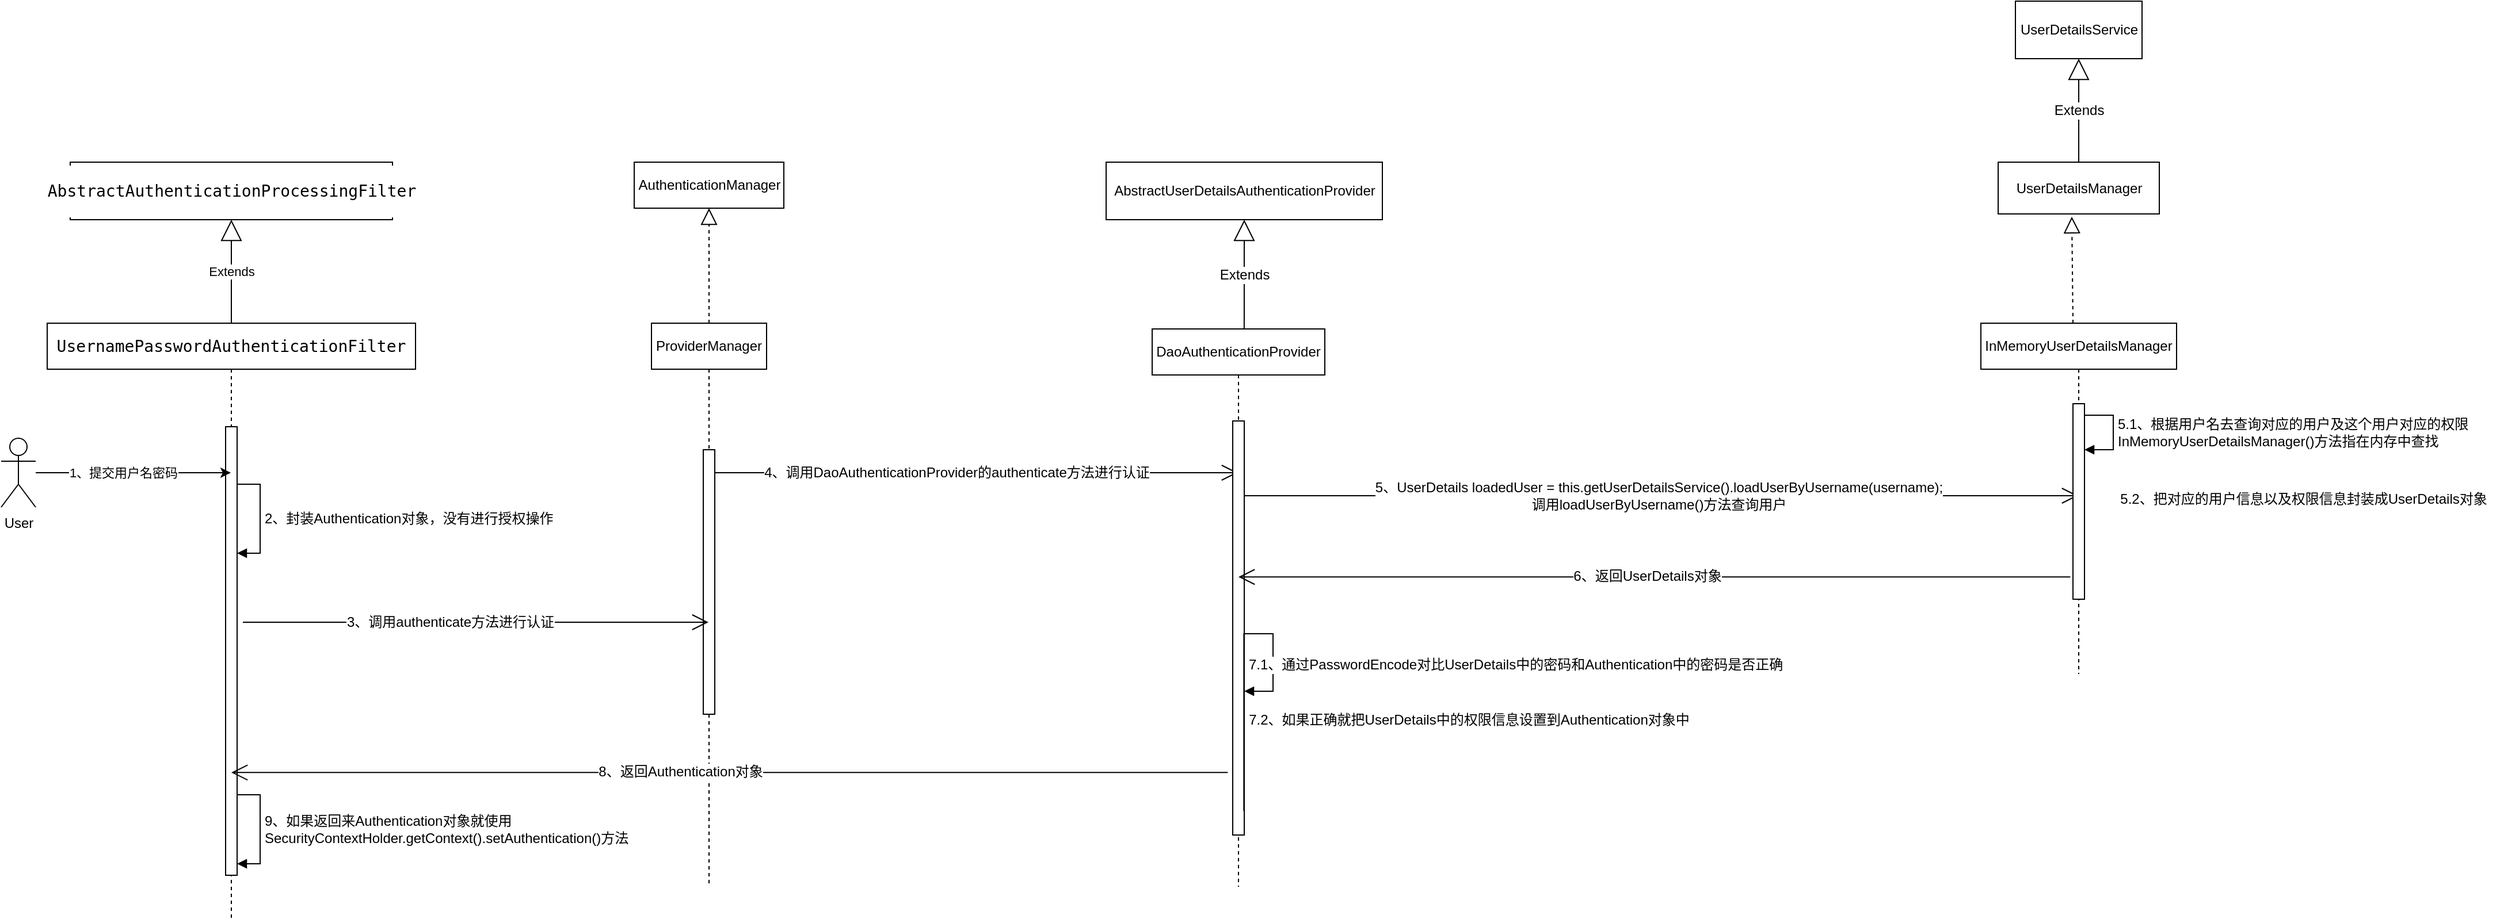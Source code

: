 <mxfile version="20.6.2" type="github">
  <diagram id="kLP8qakzrDYC7eFiV1lC" name="第 1 页">
    <mxGraphModel dx="1027" dy="483" grid="1" gridSize="10" guides="1" tooltips="1" connect="1" arrows="1" fold="1" page="1" pageScale="1" pageWidth="827" pageHeight="1169" math="0" shadow="0">
      <root>
        <mxCell id="0" />
        <mxCell id="1" parent="0" />
        <mxCell id="ZFVzueByNY8ZGJYjlOSb-11" value="&lt;pre style=&quot;font-family: &amp;quot;JetBrains Mono&amp;quot;, monospace;&quot;&gt;&lt;font style=&quot;background-color: rgb(255, 255, 255); font-size: 14px;&quot;&gt;UsernamePasswordAuthenticationFilter&lt;/font&gt;&lt;/pre&gt;" style="shape=umlLifeline;perimeter=lifelinePerimeter;whiteSpace=wrap;html=1;container=1;collapsible=0;recursiveResize=0;outlineConnect=0;" parent="1" vertex="1">
          <mxGeometry x="50" y="290" width="320" height="520" as="geometry" />
        </mxCell>
        <mxCell id="Gpq5c_7kHIedRwNDp9xH-56" value="" style="html=1;points=[];perimeter=orthogonalPerimeter;labelBackgroundColor=#FFFFFF;fontSize=12;fontColor=#000000;" vertex="1" parent="ZFVzueByNY8ZGJYjlOSb-11">
          <mxGeometry x="155" y="90" width="10" height="390" as="geometry" />
        </mxCell>
        <mxCell id="Gpq5c_7kHIedRwNDp9xH-57" value="2、封装Authentication对象，没有进行授权操作" style="edgeStyle=orthogonalEdgeStyle;html=1;align=left;spacingLeft=2;endArrow=block;rounded=0;labelBackgroundColor=#FFFFFF;fontSize=12;fontColor=#000000;" edge="1" parent="ZFVzueByNY8ZGJYjlOSb-11">
          <mxGeometry relative="1" as="geometry">
            <mxPoint x="165" y="140" as="sourcePoint" />
            <Array as="points">
              <mxPoint x="185" y="140" />
              <mxPoint x="185" y="200" />
            </Array>
            <mxPoint x="165" y="200" as="targetPoint" />
          </mxGeometry>
        </mxCell>
        <mxCell id="Gpq5c_7kHIedRwNDp9xH-58" value="9、如果返回来Authentication对象就使用&lt;br&gt;SecurityContextHolder.getContext().setAuthentication()方法" style="edgeStyle=orthogonalEdgeStyle;html=1;align=left;spacingLeft=2;endArrow=block;rounded=0;labelBackgroundColor=#FFFFFF;fontSize=12;fontColor=#000000;" edge="1" parent="ZFVzueByNY8ZGJYjlOSb-11">
          <mxGeometry relative="1" as="geometry">
            <mxPoint x="165" y="410" as="sourcePoint" />
            <Array as="points">
              <mxPoint x="185" y="410" />
              <mxPoint x="185" y="470" />
            </Array>
            <mxPoint x="165" y="470" as="targetPoint" />
          </mxGeometry>
        </mxCell>
        <mxCell id="Gpq5c_7kHIedRwNDp9xH-1" value="Extends" style="endArrow=block;endSize=16;endFill=0;html=1;rounded=0;fontSize=11;fontColor=#000000;exitX=0.5;exitY=0;exitDx=0;exitDy=0;exitPerimeter=0;entryX=0.5;entryY=1;entryDx=0;entryDy=0;" edge="1" parent="1" source="ZFVzueByNY8ZGJYjlOSb-11" target="Gpq5c_7kHIedRwNDp9xH-2">
          <mxGeometry width="160" relative="1" as="geometry">
            <mxPoint x="160" y="60" as="sourcePoint" />
            <mxPoint x="170" y="210" as="targetPoint" />
          </mxGeometry>
        </mxCell>
        <mxCell id="Gpq5c_7kHIedRwNDp9xH-2" value="&lt;pre style=&quot;font-family: &amp;quot;JetBrains Mono&amp;quot;, monospace; font-size: 10.5pt;&quot;&gt;&lt;font style=&quot;background-color: rgb(255, 255, 255);&quot;&gt;AbstractAuthenticationProcessingFilter&lt;/font&gt;&lt;/pre&gt;" style="html=1;labelBackgroundColor=#FFFFFF;fontSize=11;fontColor=#000000;" vertex="1" parent="1">
          <mxGeometry x="70" y="150" width="280" height="50" as="geometry" />
        </mxCell>
        <mxCell id="Gpq5c_7kHIedRwNDp9xH-5" value="User" style="shape=umlActor;verticalLabelPosition=bottom;verticalAlign=top;html=1;outlineConnect=0;labelBackgroundColor=#FFFFFF;fontColor=#000000;" vertex="1" parent="1">
          <mxGeometry x="10" y="390" width="30" height="60" as="geometry" />
        </mxCell>
        <mxCell id="Gpq5c_7kHIedRwNDp9xH-6" value="" style="endArrow=classic;html=1;rounded=0;fontColor=#000000;" edge="1" parent="1" source="Gpq5c_7kHIedRwNDp9xH-5" target="ZFVzueByNY8ZGJYjlOSb-11">
          <mxGeometry width="50" height="50" relative="1" as="geometry">
            <mxPoint x="70" y="460" as="sourcePoint" />
            <mxPoint x="120" y="410" as="targetPoint" />
          </mxGeometry>
        </mxCell>
        <mxCell id="Gpq5c_7kHIedRwNDp9xH-7" value="1、提交用户名密码" style="edgeLabel;html=1;align=center;verticalAlign=middle;resizable=0;points=[];fontColor=#000000;" vertex="1" connectable="0" parent="Gpq5c_7kHIedRwNDp9xH-6">
          <mxGeometry x="-0.251" y="-1" relative="1" as="geometry">
            <mxPoint x="12" y="-1" as="offset" />
          </mxGeometry>
        </mxCell>
        <mxCell id="Gpq5c_7kHIedRwNDp9xH-14" value="&lt;div&gt;AuthenticationManager&lt;/div&gt;" style="html=1;labelBackgroundColor=#FFFFFF;fontSize=12;fontColor=#000000;" vertex="1" parent="1">
          <mxGeometry x="560" y="150" width="130" height="40" as="geometry" />
        </mxCell>
        <mxCell id="Gpq5c_7kHIedRwNDp9xH-16" value="" style="endArrow=block;dashed=1;endFill=0;endSize=12;html=1;rounded=0;labelBackgroundColor=#FFFFFF;fontSize=12;fontColor=#000000;exitX=0.5;exitY=0;exitDx=0;exitDy=0;entryX=0.5;entryY=1;entryDx=0;entryDy=0;" edge="1" parent="1" target="Gpq5c_7kHIedRwNDp9xH-14">
          <mxGeometry width="160" relative="1" as="geometry">
            <mxPoint x="625" y="290" as="sourcePoint" />
            <mxPoint x="740" y="240" as="targetPoint" />
            <Array as="points">
              <mxPoint x="625" y="240" />
            </Array>
          </mxGeometry>
        </mxCell>
        <mxCell id="Gpq5c_7kHIedRwNDp9xH-17" value="&lt;span style=&quot;&quot;&gt;ProviderManager&lt;/span&gt;" style="shape=umlLifeline;perimeter=lifelinePerimeter;whiteSpace=wrap;html=1;container=1;collapsible=0;recursiveResize=0;outlineConnect=0;labelBackgroundColor=#FFFFFF;fontSize=12;fontColor=#000000;" vertex="1" parent="1">
          <mxGeometry x="575" y="290" width="100" height="490" as="geometry" />
        </mxCell>
        <mxCell id="Gpq5c_7kHIedRwNDp9xH-19" value="" style="html=1;points=[];perimeter=orthogonalPerimeter;labelBackgroundColor=#FFFFFF;fontSize=12;fontColor=#000000;" vertex="1" parent="Gpq5c_7kHIedRwNDp9xH-17">
          <mxGeometry x="45" y="110" width="10" height="230" as="geometry" />
        </mxCell>
        <mxCell id="Gpq5c_7kHIedRwNDp9xH-20" value="" style="endArrow=open;endFill=1;endSize=12;html=1;rounded=0;labelBackgroundColor=#FFFFFF;fontSize=12;fontColor=#000000;" edge="1" parent="Gpq5c_7kHIedRwNDp9xH-17" target="Gpq5c_7kHIedRwNDp9xH-18">
          <mxGeometry width="160" relative="1" as="geometry">
            <mxPoint x="55" y="130" as="sourcePoint" />
            <mxPoint x="215" y="130" as="targetPoint" />
          </mxGeometry>
        </mxCell>
        <mxCell id="Gpq5c_7kHIedRwNDp9xH-29" value="4、调用DaoAuthenticationProvider的authenticate方法进行认证" style="edgeLabel;html=1;align=center;verticalAlign=middle;resizable=0;points=[];fontSize=12;fontColor=#000000;" vertex="1" connectable="0" parent="Gpq5c_7kHIedRwNDp9xH-20">
          <mxGeometry x="-0.555" y="-1" relative="1" as="geometry">
            <mxPoint x="109" y="-1" as="offset" />
          </mxGeometry>
        </mxCell>
        <mxCell id="Gpq5c_7kHIedRwNDp9xH-18" value="DaoAuthenticationProvider" style="shape=umlLifeline;perimeter=lifelinePerimeter;whiteSpace=wrap;html=1;container=1;collapsible=0;recursiveResize=0;outlineConnect=0;labelBackgroundColor=#FFFFFF;fontSize=12;fontColor=#000000;" vertex="1" parent="1">
          <mxGeometry x="1010" y="295" width="150" height="485" as="geometry" />
        </mxCell>
        <mxCell id="Gpq5c_7kHIedRwNDp9xH-27" value="" style="html=1;points=[];perimeter=orthogonalPerimeter;labelBackgroundColor=#FFFFFF;fontSize=12;fontColor=#000000;" vertex="1" parent="Gpq5c_7kHIedRwNDp9xH-18">
          <mxGeometry x="70" y="80" width="10" height="360" as="geometry" />
        </mxCell>
        <mxCell id="Gpq5c_7kHIedRwNDp9xH-28" value="7.1、通过PasswordEncode对比UserDetails中的密码和Authentication中的密码是否正确" style="edgeStyle=orthogonalEdgeStyle;html=1;align=left;spacingLeft=2;endArrow=block;rounded=0;labelBackgroundColor=#FFFFFF;fontSize=12;fontColor=#000000;exitX=0.967;exitY=0.942;exitDx=0;exitDy=0;exitPerimeter=0;" edge="1" parent="Gpq5c_7kHIedRwNDp9xH-18" source="Gpq5c_7kHIedRwNDp9xH-27">
          <mxGeometry relative="1" as="geometry">
            <mxPoint x="75" y="110" as="sourcePoint" />
            <Array as="points">
              <mxPoint x="80" y="265" />
              <mxPoint x="105" y="265" />
              <mxPoint x="105" y="315" />
            </Array>
            <mxPoint x="80" y="315" as="targetPoint" />
          </mxGeometry>
        </mxCell>
        <mxCell id="Gpq5c_7kHIedRwNDp9xH-43" value="" style="endArrow=open;endFill=1;endSize=12;html=1;rounded=0;labelBackgroundColor=#FFFFFF;fontSize=12;fontColor=#000000;" edge="1" parent="Gpq5c_7kHIedRwNDp9xH-18" target="Gpq5c_7kHIedRwNDp9xH-32">
          <mxGeometry width="160" relative="1" as="geometry">
            <mxPoint x="80" y="145" as="sourcePoint" />
            <mxPoint x="240" y="145" as="targetPoint" />
          </mxGeometry>
        </mxCell>
        <mxCell id="Gpq5c_7kHIedRwNDp9xH-44" value="5、UserDetails loadedUser = this.getUserDetailsService().loadUserByUsername(username);&lt;br&gt;调用loadUserByUsername()方法查询用户" style="edgeLabel;html=1;align=center;verticalAlign=middle;resizable=0;points=[];fontSize=12;fontColor=#000000;" vertex="1" connectable="0" parent="Gpq5c_7kHIedRwNDp9xH-43">
          <mxGeometry x="-0.313" y="-1" relative="1" as="geometry">
            <mxPoint x="111" y="-1" as="offset" />
          </mxGeometry>
        </mxCell>
        <mxCell id="Gpq5c_7kHIedRwNDp9xH-23" value="AbstractUserDetailsAuthenticationProvider" style="html=1;labelBackgroundColor=#FFFFFF;fontSize=12;fontColor=#000000;" vertex="1" parent="1">
          <mxGeometry x="970" y="150" width="240" height="50" as="geometry" />
        </mxCell>
        <mxCell id="Gpq5c_7kHIedRwNDp9xH-26" value="Extends" style="endArrow=block;endSize=16;endFill=0;html=1;rounded=0;labelBackgroundColor=#FFFFFF;fontSize=12;fontColor=#000000;exitX=0.533;exitY=0;exitDx=0;exitDy=0;exitPerimeter=0;entryX=0.5;entryY=1;entryDx=0;entryDy=0;" edge="1" parent="1" source="Gpq5c_7kHIedRwNDp9xH-18" target="Gpq5c_7kHIedRwNDp9xH-23">
          <mxGeometry width="160" relative="1" as="geometry">
            <mxPoint x="1080" y="255" as="sourcePoint" />
            <mxPoint x="1240" y="255" as="targetPoint" />
          </mxGeometry>
        </mxCell>
        <mxCell id="Gpq5c_7kHIedRwNDp9xH-31" value="UserDetailsManager" style="html=1;labelBackgroundColor=#FFFFFF;fontSize=12;fontColor=#000000;" vertex="1" parent="1">
          <mxGeometry x="1745" y="150" width="140" height="45" as="geometry" />
        </mxCell>
        <mxCell id="Gpq5c_7kHIedRwNDp9xH-32" value="&lt;span style=&quot;&quot;&gt;InMemoryUserDetailsManager&lt;/span&gt;" style="shape=umlLifeline;perimeter=lifelinePerimeter;whiteSpace=wrap;html=1;container=1;collapsible=0;recursiveResize=0;outlineConnect=0;labelBackgroundColor=#FFFFFF;fontSize=12;fontColor=#000000;" vertex="1" parent="1">
          <mxGeometry x="1730" y="290" width="170" height="305" as="geometry" />
        </mxCell>
        <mxCell id="Gpq5c_7kHIedRwNDp9xH-41" value="" style="html=1;points=[];perimeter=orthogonalPerimeter;labelBackgroundColor=#FFFFFF;fontSize=12;fontColor=#000000;" vertex="1" parent="Gpq5c_7kHIedRwNDp9xH-32">
          <mxGeometry x="80" y="70" width="10" height="170" as="geometry" />
        </mxCell>
        <mxCell id="Gpq5c_7kHIedRwNDp9xH-42" value="5.1、根据用户名去查询对应的用户及这个用户对应的权限&lt;br&gt;InMemoryUserDetailsManager()方法指在内存中查找" style="edgeStyle=orthogonalEdgeStyle;html=1;align=left;spacingLeft=2;endArrow=block;rounded=0;labelBackgroundColor=#FFFFFF;fontSize=12;fontColor=#000000;" edge="1" parent="Gpq5c_7kHIedRwNDp9xH-32">
          <mxGeometry relative="1" as="geometry">
            <mxPoint x="90" y="80" as="sourcePoint" />
            <Array as="points">
              <mxPoint x="90" y="80" />
              <mxPoint x="115" y="80" />
              <mxPoint x="115" y="110" />
            </Array>
            <mxPoint x="90" y="110" as="targetPoint" />
          </mxGeometry>
        </mxCell>
        <mxCell id="Gpq5c_7kHIedRwNDp9xH-33" value="" style="endArrow=block;dashed=1;endFill=0;endSize=12;html=1;rounded=0;labelBackgroundColor=#FFFFFF;fontSize=12;fontColor=#000000;entryX=0.457;entryY=1.053;entryDx=0;entryDy=0;entryPerimeter=0;" edge="1" parent="1" target="Gpq5c_7kHIedRwNDp9xH-31">
          <mxGeometry width="160" relative="1" as="geometry">
            <mxPoint x="1810" y="290" as="sourcePoint" />
            <mxPoint x="1950" y="240" as="targetPoint" />
          </mxGeometry>
        </mxCell>
        <mxCell id="Gpq5c_7kHIedRwNDp9xH-34" value="UserDetailsService" style="html=1;labelBackgroundColor=#FFFFFF;fontSize=12;fontColor=#000000;" vertex="1" parent="1">
          <mxGeometry x="1760" y="10" width="110" height="50" as="geometry" />
        </mxCell>
        <mxCell id="Gpq5c_7kHIedRwNDp9xH-36" value="Extends" style="endArrow=block;endSize=16;endFill=0;html=1;rounded=0;labelBackgroundColor=#FFFFFF;fontSize=12;fontColor=#000000;exitX=0.5;exitY=0;exitDx=0;exitDy=0;entryX=0.5;entryY=1;entryDx=0;entryDy=0;" edge="1" parent="1" source="Gpq5c_7kHIedRwNDp9xH-31" target="Gpq5c_7kHIedRwNDp9xH-34">
          <mxGeometry width="160" relative="1" as="geometry">
            <mxPoint x="1810" y="110" as="sourcePoint" />
            <mxPoint x="1970" y="110" as="targetPoint" />
          </mxGeometry>
        </mxCell>
        <mxCell id="Gpq5c_7kHIedRwNDp9xH-45" value="5.2、把对应的用户信息以及权限信息封装成UserDetails对象" style="text;html=1;align=center;verticalAlign=middle;resizable=0;points=[];autosize=1;strokeColor=none;fillColor=none;fontSize=12;fontColor=#000000;" vertex="1" parent="1">
          <mxGeometry x="1840" y="427.5" width="340" height="30" as="geometry" />
        </mxCell>
        <mxCell id="Gpq5c_7kHIedRwNDp9xH-46" value="" style="endArrow=open;endFill=1;endSize=12;html=1;rounded=0;labelBackgroundColor=#FFFFFF;fontSize=12;fontColor=#000000;exitX=-0.233;exitY=0.886;exitDx=0;exitDy=0;exitPerimeter=0;" edge="1" parent="1" source="Gpq5c_7kHIedRwNDp9xH-41" target="Gpq5c_7kHIedRwNDp9xH-18">
          <mxGeometry width="160" relative="1" as="geometry">
            <mxPoint x="1420" y="510" as="sourcePoint" />
            <mxPoint x="1580" y="510" as="targetPoint" />
          </mxGeometry>
        </mxCell>
        <mxCell id="Gpq5c_7kHIedRwNDp9xH-47" value="6、返回UserDetails对象" style="edgeLabel;html=1;align=center;verticalAlign=middle;resizable=0;points=[];fontSize=12;fontColor=#000000;" vertex="1" connectable="0" parent="Gpq5c_7kHIedRwNDp9xH-46">
          <mxGeometry x="0.28" y="2" relative="1" as="geometry">
            <mxPoint x="95" y="-3" as="offset" />
          </mxGeometry>
        </mxCell>
        <mxCell id="Gpq5c_7kHIedRwNDp9xH-49" value="7.2、如果正确就把UserDetails中的权限信息设置到Authentication对象中" style="text;html=1;align=center;verticalAlign=middle;resizable=0;points=[];autosize=1;strokeColor=none;fillColor=none;fontSize=12;fontColor=#000000;" vertex="1" parent="1">
          <mxGeometry x="1080" y="620" width="410" height="30" as="geometry" />
        </mxCell>
        <mxCell id="Gpq5c_7kHIedRwNDp9xH-51" value="" style="endArrow=open;endFill=1;endSize=12;html=1;rounded=0;labelBackgroundColor=#FFFFFF;fontSize=12;fontColor=#000000;exitX=-0.433;exitY=0.849;exitDx=0;exitDy=0;exitPerimeter=0;" edge="1" parent="1" source="Gpq5c_7kHIedRwNDp9xH-27" target="ZFVzueByNY8ZGJYjlOSb-11">
          <mxGeometry width="160" relative="1" as="geometry">
            <mxPoint x="840" y="680" as="sourcePoint" />
            <mxPoint x="1000" y="680" as="targetPoint" />
          </mxGeometry>
        </mxCell>
        <mxCell id="Gpq5c_7kHIedRwNDp9xH-52" value="8、返回Authentication对象" style="edgeLabel;html=1;align=center;verticalAlign=middle;resizable=0;points=[];fontSize=12;fontColor=#000000;" vertex="1" connectable="0" parent="Gpq5c_7kHIedRwNDp9xH-51">
          <mxGeometry x="0.254" y="1" relative="1" as="geometry">
            <mxPoint x="67" y="-2" as="offset" />
          </mxGeometry>
        </mxCell>
        <mxCell id="Gpq5c_7kHIedRwNDp9xH-21" value="" style="endArrow=open;endFill=1;endSize=12;html=1;rounded=0;labelBackgroundColor=#FFFFFF;fontSize=12;fontColor=#000000;" edge="1" parent="1" target="Gpq5c_7kHIedRwNDp9xH-17">
          <mxGeometry width="160" relative="1" as="geometry">
            <mxPoint x="220" y="550" as="sourcePoint" />
            <mxPoint x="380" y="480" as="targetPoint" />
          </mxGeometry>
        </mxCell>
        <mxCell id="Gpq5c_7kHIedRwNDp9xH-22" value="3、调用authenticate方法进行认证" style="edgeLabel;html=1;align=center;verticalAlign=middle;resizable=0;points=[];fontSize=12;fontColor=#000000;" vertex="1" connectable="0" parent="Gpq5c_7kHIedRwNDp9xH-21">
          <mxGeometry x="-0.388" y="-2" relative="1" as="geometry">
            <mxPoint x="56" y="-2" as="offset" />
          </mxGeometry>
        </mxCell>
      </root>
    </mxGraphModel>
  </diagram>
</mxfile>
